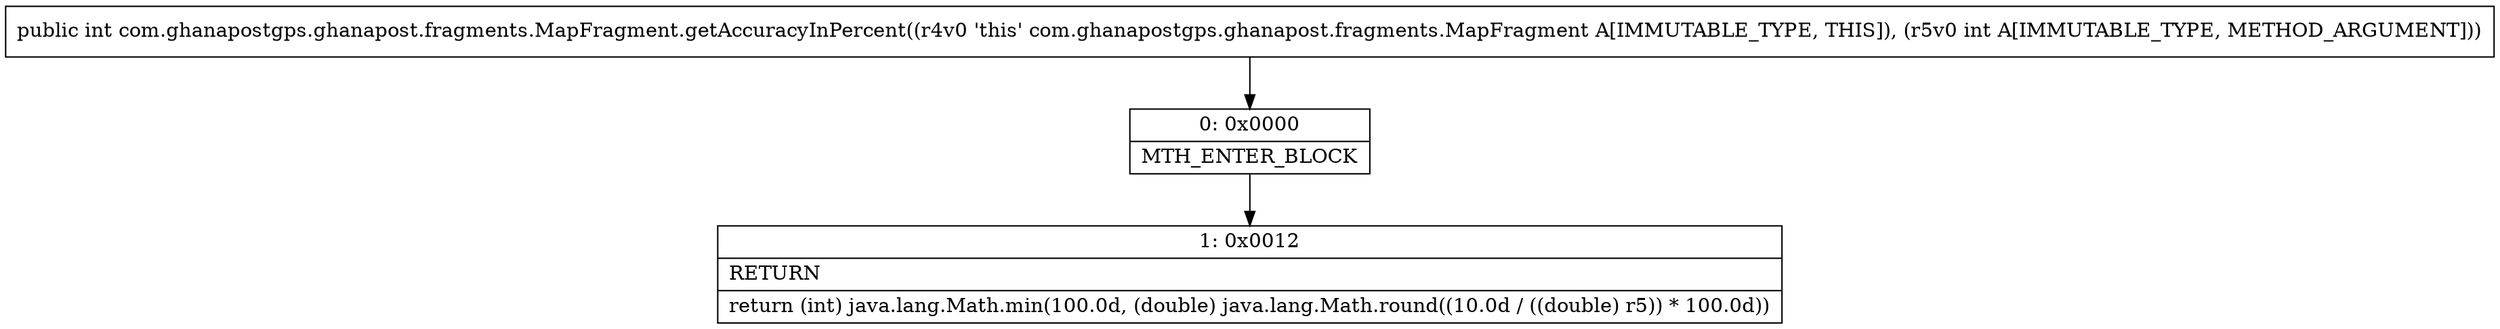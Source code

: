 digraph "CFG forcom.ghanapostgps.ghanapost.fragments.MapFragment.getAccuracyInPercent(I)I" {
Node_0 [shape=record,label="{0\:\ 0x0000|MTH_ENTER_BLOCK\l}"];
Node_1 [shape=record,label="{1\:\ 0x0012|RETURN\l|return (int) java.lang.Math.min(100.0d, (double) java.lang.Math.round((10.0d \/ ((double) r5)) * 100.0d))\l}"];
MethodNode[shape=record,label="{public int com.ghanapostgps.ghanapost.fragments.MapFragment.getAccuracyInPercent((r4v0 'this' com.ghanapostgps.ghanapost.fragments.MapFragment A[IMMUTABLE_TYPE, THIS]), (r5v0 int A[IMMUTABLE_TYPE, METHOD_ARGUMENT])) }"];
MethodNode -> Node_0;
Node_0 -> Node_1;
}

